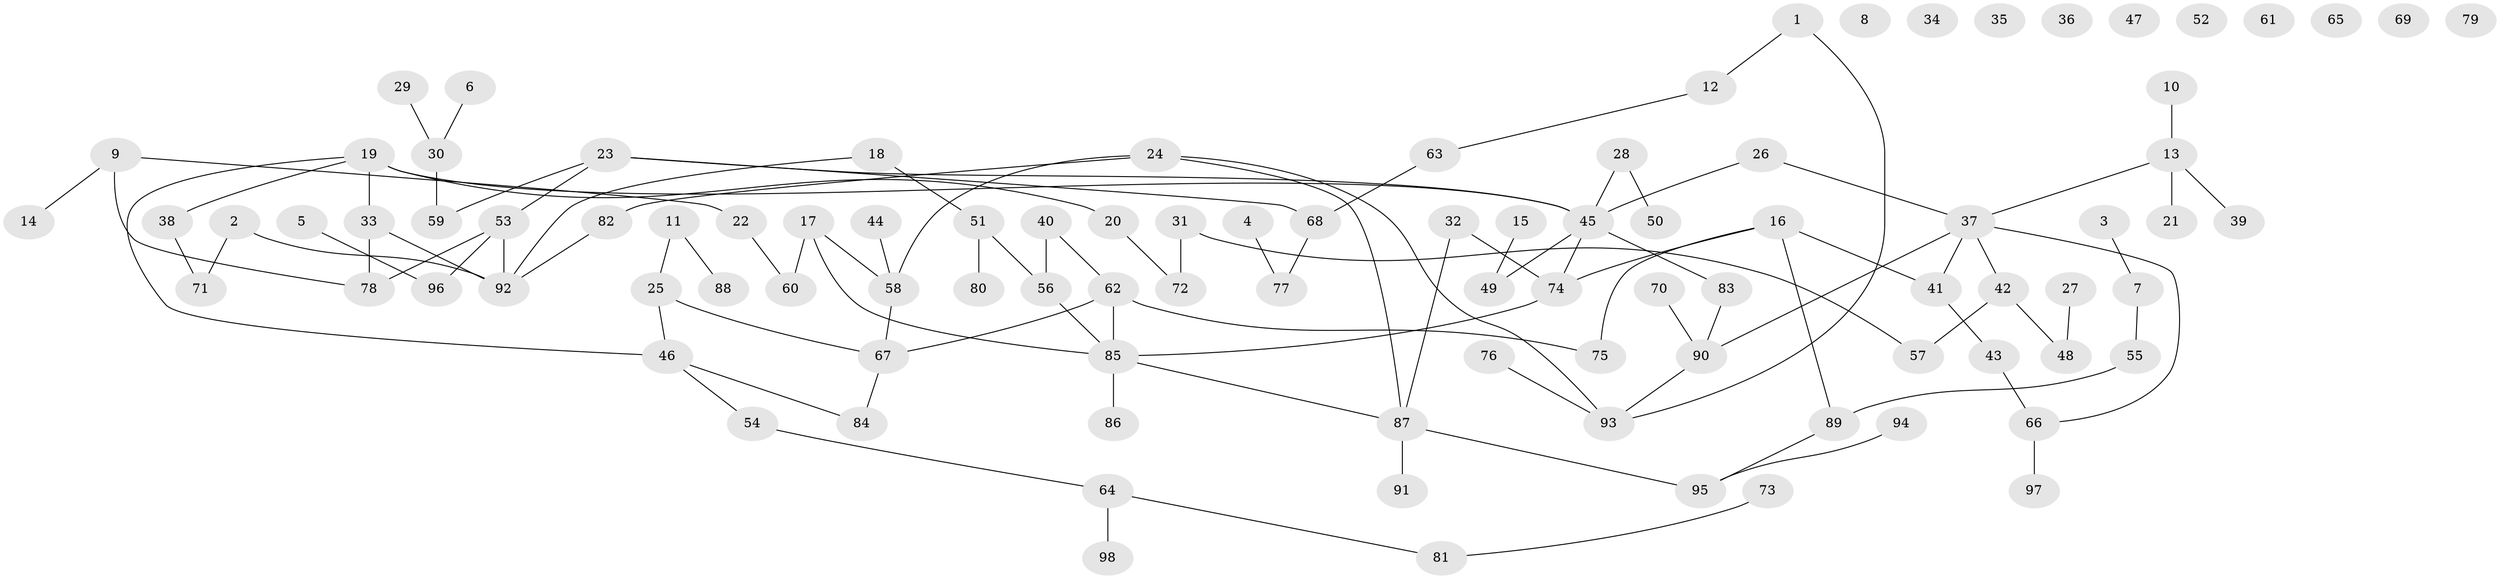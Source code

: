 // Generated by graph-tools (version 1.1) at 2025/33/03/09/25 02:33:34]
// undirected, 98 vertices, 107 edges
graph export_dot {
graph [start="1"]
  node [color=gray90,style=filled];
  1;
  2;
  3;
  4;
  5;
  6;
  7;
  8;
  9;
  10;
  11;
  12;
  13;
  14;
  15;
  16;
  17;
  18;
  19;
  20;
  21;
  22;
  23;
  24;
  25;
  26;
  27;
  28;
  29;
  30;
  31;
  32;
  33;
  34;
  35;
  36;
  37;
  38;
  39;
  40;
  41;
  42;
  43;
  44;
  45;
  46;
  47;
  48;
  49;
  50;
  51;
  52;
  53;
  54;
  55;
  56;
  57;
  58;
  59;
  60;
  61;
  62;
  63;
  64;
  65;
  66;
  67;
  68;
  69;
  70;
  71;
  72;
  73;
  74;
  75;
  76;
  77;
  78;
  79;
  80;
  81;
  82;
  83;
  84;
  85;
  86;
  87;
  88;
  89;
  90;
  91;
  92;
  93;
  94;
  95;
  96;
  97;
  98;
  1 -- 12;
  1 -- 93;
  2 -- 71;
  2 -- 92;
  3 -- 7;
  4 -- 77;
  5 -- 96;
  6 -- 30;
  7 -- 55;
  9 -- 14;
  9 -- 22;
  9 -- 78;
  10 -- 13;
  11 -- 25;
  11 -- 88;
  12 -- 63;
  13 -- 21;
  13 -- 37;
  13 -- 39;
  15 -- 49;
  16 -- 41;
  16 -- 74;
  16 -- 75;
  16 -- 89;
  17 -- 58;
  17 -- 60;
  17 -- 85;
  18 -- 51;
  18 -- 92;
  19 -- 20;
  19 -- 33;
  19 -- 38;
  19 -- 45;
  19 -- 46;
  20 -- 72;
  22 -- 60;
  23 -- 45;
  23 -- 53;
  23 -- 59;
  23 -- 68;
  24 -- 58;
  24 -- 82;
  24 -- 87;
  24 -- 93;
  25 -- 46;
  25 -- 67;
  26 -- 37;
  26 -- 45;
  27 -- 48;
  28 -- 45;
  28 -- 50;
  29 -- 30;
  30 -- 59;
  31 -- 57;
  31 -- 72;
  32 -- 74;
  32 -- 87;
  33 -- 78;
  33 -- 92;
  37 -- 41;
  37 -- 42;
  37 -- 66;
  37 -- 90;
  38 -- 71;
  40 -- 56;
  40 -- 62;
  41 -- 43;
  42 -- 48;
  42 -- 57;
  43 -- 66;
  44 -- 58;
  45 -- 49;
  45 -- 74;
  45 -- 83;
  46 -- 54;
  46 -- 84;
  51 -- 56;
  51 -- 80;
  53 -- 78;
  53 -- 92;
  53 -- 96;
  54 -- 64;
  55 -- 89;
  56 -- 85;
  58 -- 67;
  62 -- 67;
  62 -- 75;
  62 -- 85;
  63 -- 68;
  64 -- 81;
  64 -- 98;
  66 -- 97;
  67 -- 84;
  68 -- 77;
  70 -- 90;
  73 -- 81;
  74 -- 85;
  76 -- 93;
  82 -- 92;
  83 -- 90;
  85 -- 86;
  85 -- 87;
  87 -- 91;
  87 -- 95;
  89 -- 95;
  90 -- 93;
  94 -- 95;
}
